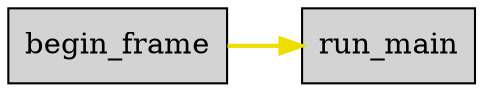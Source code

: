 digraph "" {
	"compound"="true";
	"splines"="spline";
	"rankdir"="LR";
	"bgcolor"="white";
	"fontname"="Helvetica";
	"nodesep"="0.15";
	edge ["penwidth"="2"];
	node ["shape"="box", "style"="filled"];
	"node_System(0)" ["label"="run_main", "tooltip"="bevy_app::main_schedule::Main::run_main"]
	"node_System(1)" ["label"="begin_frame", "tooltip"="bevy_ecs::schedule::stepping::Stepping::begin_frame"]
	"node_System(1)" -> "node_System(0)" ["lhead"="", "ltail"="", "tooltip"="begin_frame → SystemTypeSet(ExclusiveFunctionSystem<fn(Local<bool>), run_main>())", "color"="#eede00"]
}

